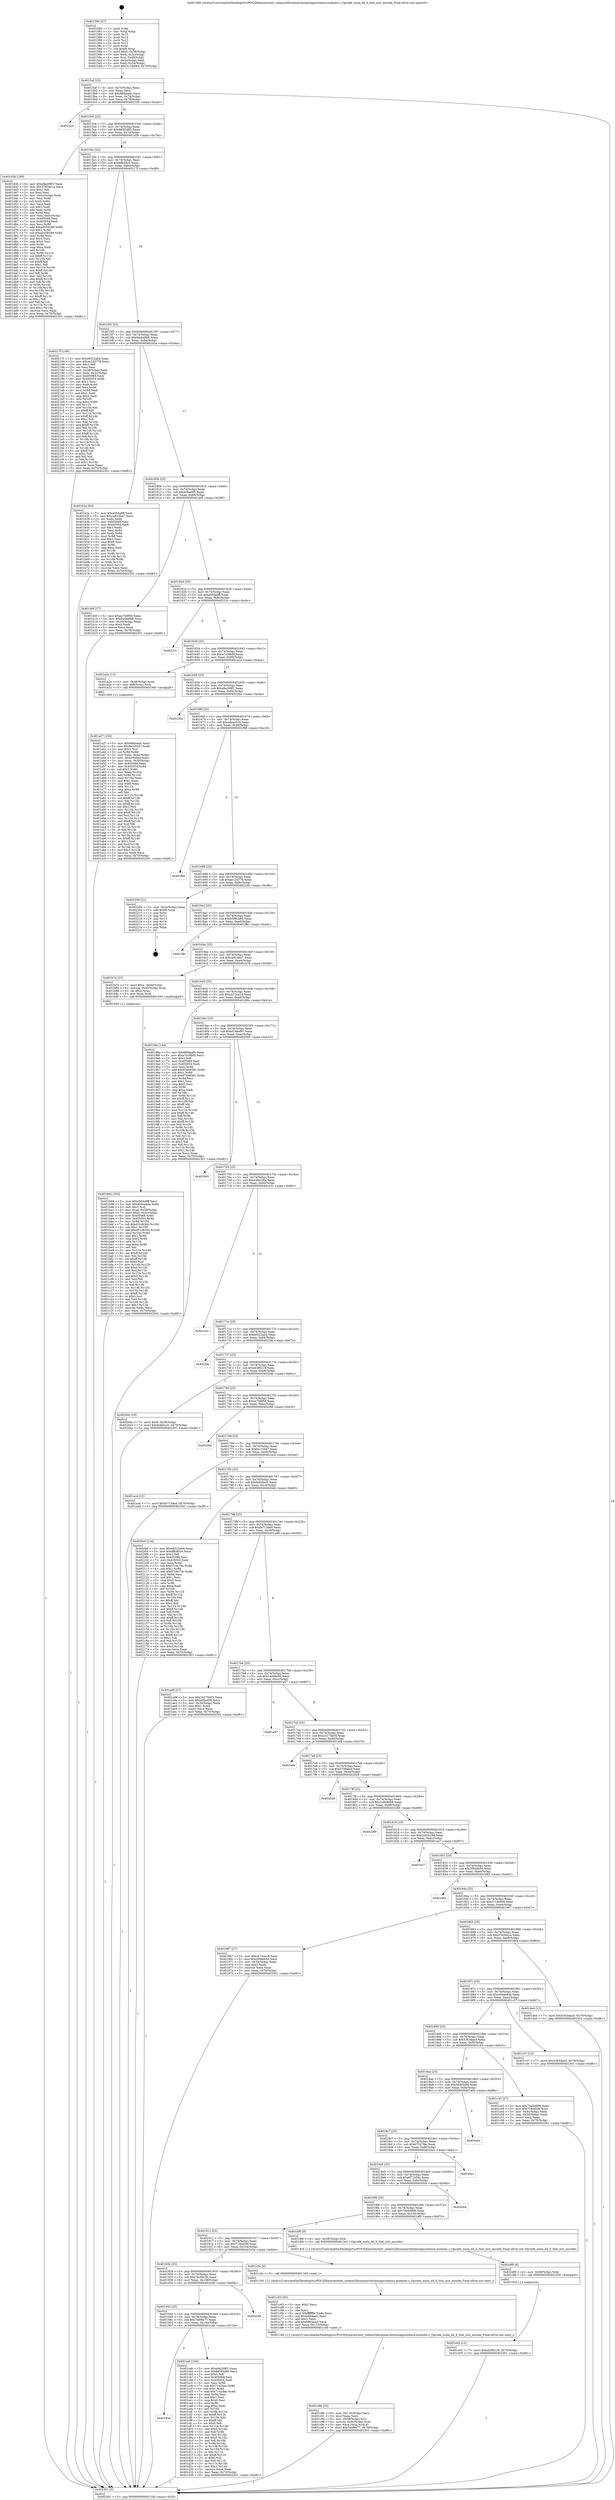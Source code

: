 digraph "0x401580" {
  label = "0x401580 (/mnt/c/Users/mathe/Desktop/tcc/POCII/binaries/extr_radare2librasmarchxtensagnuxtensa-modules.c_Opcode_mula_dd_ll_Slot_inst_encode_Final-ollvm.out::main(0))"
  labelloc = "t"
  node[shape=record]

  Entry [label="",width=0.3,height=0.3,shape=circle,fillcolor=black,style=filled]
  "0x4015af" [label="{
     0x4015af [23]\l
     | [instrs]\l
     &nbsp;&nbsp;0x4015af \<+3\>: mov -0x70(%rbp),%eax\l
     &nbsp;&nbsp;0x4015b2 \<+2\>: mov %eax,%ecx\l
     &nbsp;&nbsp;0x4015b4 \<+6\>: sub $0x880beafc,%ecx\l
     &nbsp;&nbsp;0x4015ba \<+3\>: mov %eax,-0x74(%rbp)\l
     &nbsp;&nbsp;0x4015bd \<+3\>: mov %ecx,-0x78(%rbp)\l
     &nbsp;&nbsp;0x4015c0 \<+6\>: je 0000000000402220 \<main+0xca0\>\l
  }"]
  "0x402220" [label="{
     0x402220\l
  }", style=dashed]
  "0x4015c6" [label="{
     0x4015c6 [22]\l
     | [instrs]\l
     &nbsp;&nbsp;0x4015c6 \<+5\>: jmp 00000000004015cb \<main+0x4b\>\l
     &nbsp;&nbsp;0x4015cb \<+3\>: mov -0x74(%rbp),%eax\l
     &nbsp;&nbsp;0x4015ce \<+5\>: sub $0x883f3d85,%eax\l
     &nbsp;&nbsp;0x4015d3 \<+3\>: mov %eax,-0x7c(%rbp)\l
     &nbsp;&nbsp;0x4015d6 \<+6\>: je 0000000000401d3b \<main+0x7bb\>\l
  }"]
  Exit [label="",width=0.3,height=0.3,shape=circle,fillcolor=black,style=filled,peripheries=2]
  "0x401d3b" [label="{
     0x401d3b [169]\l
     | [instrs]\l
     &nbsp;&nbsp;0x401d3b \<+5\>: mov $0xa9a208f1,%eax\l
     &nbsp;&nbsp;0x401d40 \<+5\>: mov $0x37b34e1a,%ecx\l
     &nbsp;&nbsp;0x401d45 \<+2\>: mov $0x1,%dl\l
     &nbsp;&nbsp;0x401d47 \<+2\>: xor %esi,%esi\l
     &nbsp;&nbsp;0x401d49 \<+3\>: mov -0x5c(%rbp),%edi\l
     &nbsp;&nbsp;0x401d4c \<+3\>: mov %esi,%r8d\l
     &nbsp;&nbsp;0x401d4f \<+3\>: sub %edi,%r8d\l
     &nbsp;&nbsp;0x401d52 \<+2\>: mov %esi,%edi\l
     &nbsp;&nbsp;0x401d54 \<+3\>: sub $0x1,%edi\l
     &nbsp;&nbsp;0x401d57 \<+3\>: add %edi,%r8d\l
     &nbsp;&nbsp;0x401d5a \<+3\>: sub %r8d,%esi\l
     &nbsp;&nbsp;0x401d5d \<+3\>: mov %esi,-0x5c(%rbp)\l
     &nbsp;&nbsp;0x401d60 \<+7\>: mov 0x405068,%esi\l
     &nbsp;&nbsp;0x401d67 \<+7\>: mov 0x405054,%edi\l
     &nbsp;&nbsp;0x401d6e \<+3\>: mov %esi,%r8d\l
     &nbsp;&nbsp;0x401d71 \<+7\>: add $0xad358299,%r8d\l
     &nbsp;&nbsp;0x401d78 \<+4\>: sub $0x1,%r8d\l
     &nbsp;&nbsp;0x401d7c \<+7\>: sub $0xad358299,%r8d\l
     &nbsp;&nbsp;0x401d83 \<+4\>: imul %r8d,%esi\l
     &nbsp;&nbsp;0x401d87 \<+3\>: and $0x1,%esi\l
     &nbsp;&nbsp;0x401d8a \<+3\>: cmp $0x0,%esi\l
     &nbsp;&nbsp;0x401d8d \<+4\>: sete %r9b\l
     &nbsp;&nbsp;0x401d91 \<+3\>: cmp $0xa,%edi\l
     &nbsp;&nbsp;0x401d94 \<+4\>: setl %r10b\l
     &nbsp;&nbsp;0x401d98 \<+3\>: mov %r9b,%r11b\l
     &nbsp;&nbsp;0x401d9b \<+4\>: xor $0xff,%r11b\l
     &nbsp;&nbsp;0x401d9f \<+3\>: mov %r10b,%bl\l
     &nbsp;&nbsp;0x401da2 \<+3\>: xor $0xff,%bl\l
     &nbsp;&nbsp;0x401da5 \<+3\>: xor $0x1,%dl\l
     &nbsp;&nbsp;0x401da8 \<+3\>: mov %r11b,%r14b\l
     &nbsp;&nbsp;0x401dab \<+4\>: and $0xff,%r14b\l
     &nbsp;&nbsp;0x401daf \<+3\>: and %dl,%r9b\l
     &nbsp;&nbsp;0x401db2 \<+3\>: mov %bl,%r15b\l
     &nbsp;&nbsp;0x401db5 \<+4\>: and $0xff,%r15b\l
     &nbsp;&nbsp;0x401db9 \<+3\>: and %dl,%r10b\l
     &nbsp;&nbsp;0x401dbc \<+3\>: or %r9b,%r14b\l
     &nbsp;&nbsp;0x401dbf \<+3\>: or %r10b,%r15b\l
     &nbsp;&nbsp;0x401dc2 \<+3\>: xor %r15b,%r14b\l
     &nbsp;&nbsp;0x401dc5 \<+3\>: or %bl,%r11b\l
     &nbsp;&nbsp;0x401dc8 \<+4\>: xor $0xff,%r11b\l
     &nbsp;&nbsp;0x401dcc \<+3\>: or $0x1,%dl\l
     &nbsp;&nbsp;0x401dcf \<+3\>: and %dl,%r11b\l
     &nbsp;&nbsp;0x401dd2 \<+3\>: or %r11b,%r14b\l
     &nbsp;&nbsp;0x401dd5 \<+4\>: test $0x1,%r14b\l
     &nbsp;&nbsp;0x401dd9 \<+3\>: cmovne %ecx,%eax\l
     &nbsp;&nbsp;0x401ddc \<+3\>: mov %eax,-0x70(%rbp)\l
     &nbsp;&nbsp;0x401ddf \<+5\>: jmp 0000000000402301 \<main+0xd81\>\l
  }"]
  "0x4015dc" [label="{
     0x4015dc [22]\l
     | [instrs]\l
     &nbsp;&nbsp;0x4015dc \<+5\>: jmp 00000000004015e1 \<main+0x61\>\l
     &nbsp;&nbsp;0x4015e1 \<+3\>: mov -0x74(%rbp),%eax\l
     &nbsp;&nbsp;0x4015e4 \<+5\>: sub $0x8ffc85c0,%eax\l
     &nbsp;&nbsp;0x4015e9 \<+3\>: mov %eax,-0x80(%rbp)\l
     &nbsp;&nbsp;0x4015ec \<+6\>: je 000000000040217f \<main+0xbff\>\l
  }"]
  "0x401e02" [label="{
     0x401e02 [12]\l
     | [instrs]\l
     &nbsp;&nbsp;0x401e02 \<+7\>: movl $0xeb3f0219,-0x70(%rbp)\l
     &nbsp;&nbsp;0x401e09 \<+5\>: jmp 0000000000402301 \<main+0xd81\>\l
  }"]
  "0x40217f" [label="{
     0x40217f [140]\l
     | [instrs]\l
     &nbsp;&nbsp;0x40217f \<+5\>: mov $0xe6522ab4,%eax\l
     &nbsp;&nbsp;0x402184 \<+5\>: mov $0xae12d776,%ecx\l
     &nbsp;&nbsp;0x402189 \<+2\>: mov $0x1,%dl\l
     &nbsp;&nbsp;0x40218b \<+2\>: xor %esi,%esi\l
     &nbsp;&nbsp;0x40218d \<+3\>: mov -0x38(%rbp),%edi\l
     &nbsp;&nbsp;0x402190 \<+3\>: mov %edi,-0x2c(%rbp)\l
     &nbsp;&nbsp;0x402193 \<+7\>: mov 0x405068,%edi\l
     &nbsp;&nbsp;0x40219a \<+8\>: mov 0x405054,%r8d\l
     &nbsp;&nbsp;0x4021a2 \<+3\>: sub $0x1,%esi\l
     &nbsp;&nbsp;0x4021a5 \<+3\>: mov %edi,%r9d\l
     &nbsp;&nbsp;0x4021a8 \<+3\>: add %esi,%r9d\l
     &nbsp;&nbsp;0x4021ab \<+4\>: imul %r9d,%edi\l
     &nbsp;&nbsp;0x4021af \<+3\>: and $0x1,%edi\l
     &nbsp;&nbsp;0x4021b2 \<+3\>: cmp $0x0,%edi\l
     &nbsp;&nbsp;0x4021b5 \<+4\>: sete %r10b\l
     &nbsp;&nbsp;0x4021b9 \<+4\>: cmp $0xa,%r8d\l
     &nbsp;&nbsp;0x4021bd \<+4\>: setl %r11b\l
     &nbsp;&nbsp;0x4021c1 \<+3\>: mov %r10b,%bl\l
     &nbsp;&nbsp;0x4021c4 \<+3\>: xor $0xff,%bl\l
     &nbsp;&nbsp;0x4021c7 \<+3\>: mov %r11b,%r14b\l
     &nbsp;&nbsp;0x4021ca \<+4\>: xor $0xff,%r14b\l
     &nbsp;&nbsp;0x4021ce \<+3\>: xor $0x1,%dl\l
     &nbsp;&nbsp;0x4021d1 \<+3\>: mov %bl,%r15b\l
     &nbsp;&nbsp;0x4021d4 \<+4\>: and $0xff,%r15b\l
     &nbsp;&nbsp;0x4021d8 \<+3\>: and %dl,%r10b\l
     &nbsp;&nbsp;0x4021db \<+3\>: mov %r14b,%r12b\l
     &nbsp;&nbsp;0x4021de \<+4\>: and $0xff,%r12b\l
     &nbsp;&nbsp;0x4021e2 \<+3\>: and %dl,%r11b\l
     &nbsp;&nbsp;0x4021e5 \<+3\>: or %r10b,%r15b\l
     &nbsp;&nbsp;0x4021e8 \<+3\>: or %r11b,%r12b\l
     &nbsp;&nbsp;0x4021eb \<+3\>: xor %r12b,%r15b\l
     &nbsp;&nbsp;0x4021ee \<+3\>: or %r14b,%bl\l
     &nbsp;&nbsp;0x4021f1 \<+3\>: xor $0xff,%bl\l
     &nbsp;&nbsp;0x4021f4 \<+3\>: or $0x1,%dl\l
     &nbsp;&nbsp;0x4021f7 \<+2\>: and %dl,%bl\l
     &nbsp;&nbsp;0x4021f9 \<+3\>: or %bl,%r15b\l
     &nbsp;&nbsp;0x4021fc \<+4\>: test $0x1,%r15b\l
     &nbsp;&nbsp;0x402200 \<+3\>: cmovne %ecx,%eax\l
     &nbsp;&nbsp;0x402203 \<+3\>: mov %eax,-0x70(%rbp)\l
     &nbsp;&nbsp;0x402206 \<+5\>: jmp 0000000000402301 \<main+0xd81\>\l
  }"]
  "0x4015f2" [label="{
     0x4015f2 [25]\l
     | [instrs]\l
     &nbsp;&nbsp;0x4015f2 \<+5\>: jmp 00000000004015f7 \<main+0x77\>\l
     &nbsp;&nbsp;0x4015f7 \<+3\>: mov -0x74(%rbp),%eax\l
     &nbsp;&nbsp;0x4015fa \<+5\>: sub $0x9acba9b8,%eax\l
     &nbsp;&nbsp;0x4015ff \<+6\>: mov %eax,-0x84(%rbp)\l
     &nbsp;&nbsp;0x401605 \<+6\>: je 0000000000401b2a \<main+0x5aa\>\l
  }"]
  "0x401df9" [label="{
     0x401df9 [9]\l
     | [instrs]\l
     &nbsp;&nbsp;0x401df9 \<+4\>: mov -0x58(%rbp),%rdi\l
     &nbsp;&nbsp;0x401dfd \<+5\>: call 0000000000401030 \<free@plt\>\l
     | [calls]\l
     &nbsp;&nbsp;0x401030 \{1\} (unknown)\l
  }"]
  "0x401b2a" [label="{
     0x401b2a [83]\l
     | [instrs]\l
     &nbsp;&nbsp;0x401b2a \<+5\>: mov $0xa564a9ff,%eax\l
     &nbsp;&nbsp;0x401b2f \<+5\>: mov $0xca814ba7,%ecx\l
     &nbsp;&nbsp;0x401b34 \<+2\>: xor %edx,%edx\l
     &nbsp;&nbsp;0x401b36 \<+7\>: mov 0x405068,%esi\l
     &nbsp;&nbsp;0x401b3d \<+7\>: mov 0x405054,%edi\l
     &nbsp;&nbsp;0x401b44 \<+3\>: sub $0x1,%edx\l
     &nbsp;&nbsp;0x401b47 \<+3\>: mov %esi,%r8d\l
     &nbsp;&nbsp;0x401b4a \<+3\>: add %edx,%r8d\l
     &nbsp;&nbsp;0x401b4d \<+4\>: imul %r8d,%esi\l
     &nbsp;&nbsp;0x401b51 \<+3\>: and $0x1,%esi\l
     &nbsp;&nbsp;0x401b54 \<+3\>: cmp $0x0,%esi\l
     &nbsp;&nbsp;0x401b57 \<+4\>: sete %r9b\l
     &nbsp;&nbsp;0x401b5b \<+3\>: cmp $0xa,%edi\l
     &nbsp;&nbsp;0x401b5e \<+4\>: setl %r10b\l
     &nbsp;&nbsp;0x401b62 \<+3\>: mov %r9b,%r11b\l
     &nbsp;&nbsp;0x401b65 \<+3\>: and %r10b,%r11b\l
     &nbsp;&nbsp;0x401b68 \<+3\>: xor %r10b,%r9b\l
     &nbsp;&nbsp;0x401b6b \<+3\>: or %r9b,%r11b\l
     &nbsp;&nbsp;0x401b6e \<+4\>: test $0x1,%r11b\l
     &nbsp;&nbsp;0x401b72 \<+3\>: cmovne %ecx,%eax\l
     &nbsp;&nbsp;0x401b75 \<+3\>: mov %eax,-0x70(%rbp)\l
     &nbsp;&nbsp;0x401b78 \<+5\>: jmp 0000000000402301 \<main+0xd81\>\l
  }"]
  "0x40160b" [label="{
     0x40160b [25]\l
     | [instrs]\l
     &nbsp;&nbsp;0x40160b \<+5\>: jmp 0000000000401610 \<main+0x90\>\l
     &nbsp;&nbsp;0x401610 \<+3\>: mov -0x74(%rbp),%eax\l
     &nbsp;&nbsp;0x401613 \<+5\>: sub $0xa0fae0f0,%eax\l
     &nbsp;&nbsp;0x401618 \<+6\>: mov %eax,-0x88(%rbp)\l
     &nbsp;&nbsp;0x40161e \<+6\>: je 0000000000401b0f \<main+0x58f\>\l
  }"]
  "0x40195d" [label="{
     0x40195d\l
  }", style=dashed]
  "0x401b0f" [label="{
     0x401b0f [27]\l
     | [instrs]\l
     &nbsp;&nbsp;0x401b0f \<+5\>: mov $0xec7b9f56,%eax\l
     &nbsp;&nbsp;0x401b14 \<+5\>: mov $0x9acba9b8,%ecx\l
     &nbsp;&nbsp;0x401b19 \<+3\>: mov -0x30(%rbp),%edx\l
     &nbsp;&nbsp;0x401b1c \<+3\>: cmp $0x0,%edx\l
     &nbsp;&nbsp;0x401b1f \<+3\>: cmove %ecx,%eax\l
     &nbsp;&nbsp;0x401b22 \<+3\>: mov %eax,-0x70(%rbp)\l
     &nbsp;&nbsp;0x401b25 \<+5\>: jmp 0000000000402301 \<main+0xd81\>\l
  }"]
  "0x401624" [label="{
     0x401624 [25]\l
     | [instrs]\l
     &nbsp;&nbsp;0x401624 \<+5\>: jmp 0000000000401629 \<main+0xa9\>\l
     &nbsp;&nbsp;0x401629 \<+3\>: mov -0x74(%rbp),%eax\l
     &nbsp;&nbsp;0x40162c \<+5\>: sub $0xa564a9ff,%eax\l
     &nbsp;&nbsp;0x401631 \<+6\>: mov %eax,-0x8c(%rbp)\l
     &nbsp;&nbsp;0x401637 \<+6\>: je 000000000040223c \<main+0xcbc\>\l
  }"]
  "0x401cab" [label="{
     0x401cab [144]\l
     | [instrs]\l
     &nbsp;&nbsp;0x401cab \<+5\>: mov $0xa9a208f1,%eax\l
     &nbsp;&nbsp;0x401cb0 \<+5\>: mov $0x883f3d85,%ecx\l
     &nbsp;&nbsp;0x401cb5 \<+2\>: mov $0x1,%dl\l
     &nbsp;&nbsp;0x401cb7 \<+7\>: mov 0x405068,%esi\l
     &nbsp;&nbsp;0x401cbe \<+7\>: mov 0x405054,%edi\l
     &nbsp;&nbsp;0x401cc5 \<+3\>: mov %esi,%r8d\l
     &nbsp;&nbsp;0x401cc8 \<+7\>: sub $0x7142dee,%r8d\l
     &nbsp;&nbsp;0x401ccf \<+4\>: sub $0x1,%r8d\l
     &nbsp;&nbsp;0x401cd3 \<+7\>: add $0x7142dee,%r8d\l
     &nbsp;&nbsp;0x401cda \<+4\>: imul %r8d,%esi\l
     &nbsp;&nbsp;0x401cde \<+3\>: and $0x1,%esi\l
     &nbsp;&nbsp;0x401ce1 \<+3\>: cmp $0x0,%esi\l
     &nbsp;&nbsp;0x401ce4 \<+4\>: sete %r9b\l
     &nbsp;&nbsp;0x401ce8 \<+3\>: cmp $0xa,%edi\l
     &nbsp;&nbsp;0x401ceb \<+4\>: setl %r10b\l
     &nbsp;&nbsp;0x401cef \<+3\>: mov %r9b,%r11b\l
     &nbsp;&nbsp;0x401cf2 \<+4\>: xor $0xff,%r11b\l
     &nbsp;&nbsp;0x401cf6 \<+3\>: mov %r10b,%bl\l
     &nbsp;&nbsp;0x401cf9 \<+3\>: xor $0xff,%bl\l
     &nbsp;&nbsp;0x401cfc \<+3\>: xor $0x0,%dl\l
     &nbsp;&nbsp;0x401cff \<+3\>: mov %r11b,%r14b\l
     &nbsp;&nbsp;0x401d02 \<+4\>: and $0x0,%r14b\l
     &nbsp;&nbsp;0x401d06 \<+3\>: and %dl,%r9b\l
     &nbsp;&nbsp;0x401d09 \<+3\>: mov %bl,%r15b\l
     &nbsp;&nbsp;0x401d0c \<+4\>: and $0x0,%r15b\l
     &nbsp;&nbsp;0x401d10 \<+3\>: and %dl,%r10b\l
     &nbsp;&nbsp;0x401d13 \<+3\>: or %r9b,%r14b\l
     &nbsp;&nbsp;0x401d16 \<+3\>: or %r10b,%r15b\l
     &nbsp;&nbsp;0x401d19 \<+3\>: xor %r15b,%r14b\l
     &nbsp;&nbsp;0x401d1c \<+3\>: or %bl,%r11b\l
     &nbsp;&nbsp;0x401d1f \<+4\>: xor $0xff,%r11b\l
     &nbsp;&nbsp;0x401d23 \<+3\>: or $0x0,%dl\l
     &nbsp;&nbsp;0x401d26 \<+3\>: and %dl,%r11b\l
     &nbsp;&nbsp;0x401d29 \<+3\>: or %r11b,%r14b\l
     &nbsp;&nbsp;0x401d2c \<+4\>: test $0x1,%r14b\l
     &nbsp;&nbsp;0x401d30 \<+3\>: cmovne %ecx,%eax\l
     &nbsp;&nbsp;0x401d33 \<+3\>: mov %eax,-0x70(%rbp)\l
     &nbsp;&nbsp;0x401d36 \<+5\>: jmp 0000000000402301 \<main+0xd81\>\l
  }"]
  "0x40223c" [label="{
     0x40223c\l
  }", style=dashed]
  "0x40163d" [label="{
     0x40163d [25]\l
     | [instrs]\l
     &nbsp;&nbsp;0x40163d \<+5\>: jmp 0000000000401642 \<main+0xc2\>\l
     &nbsp;&nbsp;0x401642 \<+3\>: mov -0x74(%rbp),%eax\l
     &nbsp;&nbsp;0x401645 \<+5\>: sub $0xa7a38bf0,%eax\l
     &nbsp;&nbsp;0x40164a \<+6\>: mov %eax,-0x90(%rbp)\l
     &nbsp;&nbsp;0x401650 \<+6\>: je 0000000000401a2a \<main+0x4aa\>\l
  }"]
  "0x401944" [label="{
     0x401944 [25]\l
     | [instrs]\l
     &nbsp;&nbsp;0x401944 \<+5\>: jmp 0000000000401949 \<main+0x3c9\>\l
     &nbsp;&nbsp;0x401949 \<+3\>: mov -0x74(%rbp),%eax\l
     &nbsp;&nbsp;0x40194c \<+5\>: sub $0x7edf6e77,%eax\l
     &nbsp;&nbsp;0x401951 \<+6\>: mov %eax,-0x10c(%rbp)\l
     &nbsp;&nbsp;0x401957 \<+6\>: je 0000000000401cab \<main+0x72b\>\l
  }"]
  "0x401a2a" [label="{
     0x401a2a [13]\l
     | [instrs]\l
     &nbsp;&nbsp;0x401a2a \<+4\>: mov -0x48(%rbp),%rax\l
     &nbsp;&nbsp;0x401a2e \<+4\>: mov 0x8(%rax),%rdi\l
     &nbsp;&nbsp;0x401a32 \<+5\>: call 0000000000401060 \<atoi@plt\>\l
     | [calls]\l
     &nbsp;&nbsp;0x401060 \{1\} (unknown)\l
  }"]
  "0x401656" [label="{
     0x401656 [25]\l
     | [instrs]\l
     &nbsp;&nbsp;0x401656 \<+5\>: jmp 000000000040165b \<main+0xdb\>\l
     &nbsp;&nbsp;0x40165b \<+3\>: mov -0x74(%rbp),%eax\l
     &nbsp;&nbsp;0x40165e \<+5\>: sub $0xa9a208f1,%eax\l
     &nbsp;&nbsp;0x401663 \<+6\>: mov %eax,-0x94(%rbp)\l
     &nbsp;&nbsp;0x401669 \<+6\>: je 000000000040226a \<main+0xcea\>\l
  }"]
  "0x4022db" [label="{
     0x4022db\l
  }", style=dashed]
  "0x40226a" [label="{
     0x40226a\l
  }", style=dashed]
  "0x40166f" [label="{
     0x40166f [25]\l
     | [instrs]\l
     &nbsp;&nbsp;0x40166f \<+5\>: jmp 0000000000401674 \<main+0xf4\>\l
     &nbsp;&nbsp;0x401674 \<+3\>: mov -0x74(%rbp),%eax\l
     &nbsp;&nbsp;0x401677 \<+5\>: sub $0xadeae5c4,%eax\l
     &nbsp;&nbsp;0x40167c \<+6\>: mov %eax,-0x98(%rbp)\l
     &nbsp;&nbsp;0x401682 \<+6\>: je 0000000000401f98 \<main+0xa18\>\l
  }"]
  "0x401c8b" [label="{
     0x401c8b [32]\l
     | [instrs]\l
     &nbsp;&nbsp;0x401c8b \<+6\>: mov -0x110(%rbp),%ecx\l
     &nbsp;&nbsp;0x401c91 \<+3\>: imul %eax,%ecx\l
     &nbsp;&nbsp;0x401c94 \<+4\>: mov -0x58(%rbp),%rsi\l
     &nbsp;&nbsp;0x401c98 \<+4\>: movslq -0x5c(%rbp),%rdi\l
     &nbsp;&nbsp;0x401c9c \<+3\>: mov %ecx,(%rsi,%rdi,4)\l
     &nbsp;&nbsp;0x401c9f \<+7\>: movl $0x7edf6e77,-0x70(%rbp)\l
     &nbsp;&nbsp;0x401ca6 \<+5\>: jmp 0000000000402301 \<main+0xd81\>\l
  }"]
  "0x401f98" [label="{
     0x401f98\l
  }", style=dashed]
  "0x401688" [label="{
     0x401688 [25]\l
     | [instrs]\l
     &nbsp;&nbsp;0x401688 \<+5\>: jmp 000000000040168d \<main+0x10d\>\l
     &nbsp;&nbsp;0x40168d \<+3\>: mov -0x74(%rbp),%eax\l
     &nbsp;&nbsp;0x401690 \<+5\>: sub $0xae12d776,%eax\l
     &nbsp;&nbsp;0x401695 \<+6\>: mov %eax,-0x9c(%rbp)\l
     &nbsp;&nbsp;0x40169b \<+6\>: je 000000000040220b \<main+0xc8b\>\l
  }"]
  "0x401c63" [label="{
     0x401c63 [40]\l
     | [instrs]\l
     &nbsp;&nbsp;0x401c63 \<+5\>: mov $0x2,%ecx\l
     &nbsp;&nbsp;0x401c68 \<+1\>: cltd\l
     &nbsp;&nbsp;0x401c69 \<+2\>: idiv %ecx\l
     &nbsp;&nbsp;0x401c6b \<+6\>: imul $0xfffffffe,%edx,%ecx\l
     &nbsp;&nbsp;0x401c71 \<+6\>: sub $0xb9fcaaa2,%ecx\l
     &nbsp;&nbsp;0x401c77 \<+3\>: add $0x1,%ecx\l
     &nbsp;&nbsp;0x401c7a \<+6\>: add $0xb9fcaaa2,%ecx\l
     &nbsp;&nbsp;0x401c80 \<+6\>: mov %ecx,-0x110(%rbp)\l
     &nbsp;&nbsp;0x401c86 \<+5\>: call 0000000000401160 \<next_i\>\l
     | [calls]\l
     &nbsp;&nbsp;0x401160 \{1\} (/mnt/c/Users/mathe/Desktop/tcc/POCII/binaries/extr_radare2librasmarchxtensagnuxtensa-modules.c_Opcode_mula_dd_ll_Slot_inst_encode_Final-ollvm.out::next_i)\l
  }"]
  "0x40220b" [label="{
     0x40220b [21]\l
     | [instrs]\l
     &nbsp;&nbsp;0x40220b \<+3\>: mov -0x2c(%rbp),%eax\l
     &nbsp;&nbsp;0x40220e \<+7\>: add $0xf8,%rsp\l
     &nbsp;&nbsp;0x402215 \<+1\>: pop %rbx\l
     &nbsp;&nbsp;0x402216 \<+2\>: pop %r12\l
     &nbsp;&nbsp;0x402218 \<+2\>: pop %r13\l
     &nbsp;&nbsp;0x40221a \<+2\>: pop %r14\l
     &nbsp;&nbsp;0x40221c \<+2\>: pop %r15\l
     &nbsp;&nbsp;0x40221e \<+1\>: pop %rbp\l
     &nbsp;&nbsp;0x40221f \<+1\>: ret\l
  }"]
  "0x4016a1" [label="{
     0x4016a1 [25]\l
     | [instrs]\l
     &nbsp;&nbsp;0x4016a1 \<+5\>: jmp 00000000004016a6 \<main+0x126\>\l
     &nbsp;&nbsp;0x4016a6 \<+3\>: mov -0x74(%rbp),%eax\l
     &nbsp;&nbsp;0x4016a9 \<+5\>: sub $0xb598cb69,%eax\l
     &nbsp;&nbsp;0x4016ae \<+6\>: mov %eax,-0xa0(%rbp)\l
     &nbsp;&nbsp;0x4016b4 \<+6\>: je 0000000000401f8c \<main+0xa0c\>\l
  }"]
  "0x40192b" [label="{
     0x40192b [25]\l
     | [instrs]\l
     &nbsp;&nbsp;0x40192b \<+5\>: jmp 0000000000401930 \<main+0x3b0\>\l
     &nbsp;&nbsp;0x401930 \<+3\>: mov -0x74(%rbp),%eax\l
     &nbsp;&nbsp;0x401933 \<+5\>: sub $0x7bc5bc3b,%eax\l
     &nbsp;&nbsp;0x401938 \<+6\>: mov %eax,-0x108(%rbp)\l
     &nbsp;&nbsp;0x40193e \<+6\>: je 00000000004022db \<main+0xd5b\>\l
  }"]
  "0x401f8c" [label="{
     0x401f8c\l
  }", style=dashed]
  "0x4016ba" [label="{
     0x4016ba [25]\l
     | [instrs]\l
     &nbsp;&nbsp;0x4016ba \<+5\>: jmp 00000000004016bf \<main+0x13f\>\l
     &nbsp;&nbsp;0x4016bf \<+3\>: mov -0x74(%rbp),%eax\l
     &nbsp;&nbsp;0x4016c2 \<+5\>: sub $0xca814ba7,%eax\l
     &nbsp;&nbsp;0x4016c7 \<+6\>: mov %eax,-0xa4(%rbp)\l
     &nbsp;&nbsp;0x4016cd \<+6\>: je 0000000000401b7d \<main+0x5fd\>\l
  }"]
  "0x401c5e" [label="{
     0x401c5e [5]\l
     | [instrs]\l
     &nbsp;&nbsp;0x401c5e \<+5\>: call 0000000000401160 \<next_i\>\l
     | [calls]\l
     &nbsp;&nbsp;0x401160 \{1\} (/mnt/c/Users/mathe/Desktop/tcc/POCII/binaries/extr_radare2librasmarchxtensagnuxtensa-modules.c_Opcode_mula_dd_ll_Slot_inst_encode_Final-ollvm.out::next_i)\l
  }"]
  "0x401b7d" [label="{
     0x401b7d [23]\l
     | [instrs]\l
     &nbsp;&nbsp;0x401b7d \<+7\>: movl $0x1,-0x50(%rbp)\l
     &nbsp;&nbsp;0x401b84 \<+4\>: movslq -0x50(%rbp),%rax\l
     &nbsp;&nbsp;0x401b88 \<+4\>: shl $0x2,%rax\l
     &nbsp;&nbsp;0x401b8c \<+3\>: mov %rax,%rdi\l
     &nbsp;&nbsp;0x401b8f \<+5\>: call 0000000000401050 \<malloc@plt\>\l
     | [calls]\l
     &nbsp;&nbsp;0x401050 \{1\} (unknown)\l
  }"]
  "0x4016d3" [label="{
     0x4016d3 [25]\l
     | [instrs]\l
     &nbsp;&nbsp;0x4016d3 \<+5\>: jmp 00000000004016d8 \<main+0x158\>\l
     &nbsp;&nbsp;0x4016d8 \<+3\>: mov -0x74(%rbp),%eax\l
     &nbsp;&nbsp;0x4016db \<+5\>: sub $0xcb73ca19,%eax\l
     &nbsp;&nbsp;0x4016e0 \<+6\>: mov %eax,-0xa8(%rbp)\l
     &nbsp;&nbsp;0x4016e6 \<+6\>: je 000000000040199a \<main+0x41a\>\l
  }"]
  "0x401912" [label="{
     0x401912 [25]\l
     | [instrs]\l
     &nbsp;&nbsp;0x401912 \<+5\>: jmp 0000000000401917 \<main+0x397\>\l
     &nbsp;&nbsp;0x401917 \<+3\>: mov -0x74(%rbp),%eax\l
     &nbsp;&nbsp;0x40191a \<+5\>: sub $0x718ed26f,%eax\l
     &nbsp;&nbsp;0x40191f \<+6\>: mov %eax,-0x104(%rbp)\l
     &nbsp;&nbsp;0x401925 \<+6\>: je 0000000000401c5e \<main+0x6de\>\l
  }"]
  "0x40199a" [label="{
     0x40199a [144]\l
     | [instrs]\l
     &nbsp;&nbsp;0x40199a \<+5\>: mov $0x880beafc,%eax\l
     &nbsp;&nbsp;0x40199f \<+5\>: mov $0xa7a38bf0,%ecx\l
     &nbsp;&nbsp;0x4019a4 \<+2\>: mov $0x1,%dl\l
     &nbsp;&nbsp;0x4019a6 \<+7\>: mov 0x405068,%esi\l
     &nbsp;&nbsp;0x4019ad \<+7\>: mov 0x405054,%edi\l
     &nbsp;&nbsp;0x4019b4 \<+3\>: mov %esi,%r8d\l
     &nbsp;&nbsp;0x4019b7 \<+7\>: add $0x97606581,%r8d\l
     &nbsp;&nbsp;0x4019be \<+4\>: sub $0x1,%r8d\l
     &nbsp;&nbsp;0x4019c2 \<+7\>: sub $0x97606581,%r8d\l
     &nbsp;&nbsp;0x4019c9 \<+4\>: imul %r8d,%esi\l
     &nbsp;&nbsp;0x4019cd \<+3\>: and $0x1,%esi\l
     &nbsp;&nbsp;0x4019d0 \<+3\>: cmp $0x0,%esi\l
     &nbsp;&nbsp;0x4019d3 \<+4\>: sete %r9b\l
     &nbsp;&nbsp;0x4019d7 \<+3\>: cmp $0xa,%edi\l
     &nbsp;&nbsp;0x4019da \<+4\>: setl %r10b\l
     &nbsp;&nbsp;0x4019de \<+3\>: mov %r9b,%r11b\l
     &nbsp;&nbsp;0x4019e1 \<+4\>: xor $0xff,%r11b\l
     &nbsp;&nbsp;0x4019e5 \<+3\>: mov %r10b,%bl\l
     &nbsp;&nbsp;0x4019e8 \<+3\>: xor $0xff,%bl\l
     &nbsp;&nbsp;0x4019eb \<+3\>: xor $0x1,%dl\l
     &nbsp;&nbsp;0x4019ee \<+3\>: mov %r11b,%r14b\l
     &nbsp;&nbsp;0x4019f1 \<+4\>: and $0xff,%r14b\l
     &nbsp;&nbsp;0x4019f5 \<+3\>: and %dl,%r9b\l
     &nbsp;&nbsp;0x4019f8 \<+3\>: mov %bl,%r15b\l
     &nbsp;&nbsp;0x4019fb \<+4\>: and $0xff,%r15b\l
     &nbsp;&nbsp;0x4019ff \<+3\>: and %dl,%r10b\l
     &nbsp;&nbsp;0x401a02 \<+3\>: or %r9b,%r14b\l
     &nbsp;&nbsp;0x401a05 \<+3\>: or %r10b,%r15b\l
     &nbsp;&nbsp;0x401a08 \<+3\>: xor %r15b,%r14b\l
     &nbsp;&nbsp;0x401a0b \<+3\>: or %bl,%r11b\l
     &nbsp;&nbsp;0x401a0e \<+4\>: xor $0xff,%r11b\l
     &nbsp;&nbsp;0x401a12 \<+3\>: or $0x1,%dl\l
     &nbsp;&nbsp;0x401a15 \<+3\>: and %dl,%r11b\l
     &nbsp;&nbsp;0x401a18 \<+3\>: or %r11b,%r14b\l
     &nbsp;&nbsp;0x401a1b \<+4\>: test $0x1,%r14b\l
     &nbsp;&nbsp;0x401a1f \<+3\>: cmovne %ecx,%eax\l
     &nbsp;&nbsp;0x401a22 \<+3\>: mov %eax,-0x70(%rbp)\l
     &nbsp;&nbsp;0x401a25 \<+5\>: jmp 0000000000402301 \<main+0xd81\>\l
  }"]
  "0x4016ec" [label="{
     0x4016ec [25]\l
     | [instrs]\l
     &nbsp;&nbsp;0x4016ec \<+5\>: jmp 00000000004016f1 \<main+0x171\>\l
     &nbsp;&nbsp;0x4016f1 \<+3\>: mov -0x74(%rbp),%eax\l
     &nbsp;&nbsp;0x4016f4 \<+5\>: sub $0xd19def97,%eax\l
     &nbsp;&nbsp;0x4016f9 \<+6\>: mov %eax,-0xac(%rbp)\l
     &nbsp;&nbsp;0x4016ff \<+6\>: je 0000000000402095 \<main+0xb15\>\l
  }"]
  "0x401df0" [label="{
     0x401df0 [9]\l
     | [instrs]\l
     &nbsp;&nbsp;0x401df0 \<+4\>: mov -0x58(%rbp),%rdi\l
     &nbsp;&nbsp;0x401df4 \<+5\>: call 00000000004013c0 \<Opcode_mula_dd_ll_Slot_inst_encode\>\l
     | [calls]\l
     &nbsp;&nbsp;0x4013c0 \{1\} (/mnt/c/Users/mathe/Desktop/tcc/POCII/binaries/extr_radare2librasmarchxtensagnuxtensa-modules.c_Opcode_mula_dd_ll_Slot_inst_encode_Final-ollvm.out::Opcode_mula_dd_ll_Slot_inst_encode)\l
  }"]
  "0x402095" [label="{
     0x402095\l
  }", style=dashed]
  "0x401705" [label="{
     0x401705 [25]\l
     | [instrs]\l
     &nbsp;&nbsp;0x401705 \<+5\>: jmp 000000000040170a \<main+0x18a\>\l
     &nbsp;&nbsp;0x40170a \<+3\>: mov -0x74(%rbp),%eax\l
     &nbsp;&nbsp;0x40170d \<+5\>: sub $0xe46a1f0a,%eax\l
     &nbsp;&nbsp;0x401712 \<+6\>: mov %eax,-0xb0(%rbp)\l
     &nbsp;&nbsp;0x401718 \<+6\>: je 0000000000401e3c \<main+0x8bc\>\l
  }"]
  "0x4018f9" [label="{
     0x4018f9 [25]\l
     | [instrs]\l
     &nbsp;&nbsp;0x4018f9 \<+5\>: jmp 00000000004018fe \<main+0x37e\>\l
     &nbsp;&nbsp;0x4018fe \<+3\>: mov -0x74(%rbp),%eax\l
     &nbsp;&nbsp;0x401901 \<+5\>: sub $0x70a5d906,%eax\l
     &nbsp;&nbsp;0x401906 \<+6\>: mov %eax,-0x100(%rbp)\l
     &nbsp;&nbsp;0x40190c \<+6\>: je 0000000000401df0 \<main+0x870\>\l
  }"]
  "0x401e3c" [label="{
     0x401e3c\l
  }", style=dashed]
  "0x40171e" [label="{
     0x40171e [25]\l
     | [instrs]\l
     &nbsp;&nbsp;0x40171e \<+5\>: jmp 0000000000401723 \<main+0x1a3\>\l
     &nbsp;&nbsp;0x401723 \<+3\>: mov -0x74(%rbp),%eax\l
     &nbsp;&nbsp;0x401726 \<+5\>: sub $0xe6522ab4,%eax\l
     &nbsp;&nbsp;0x40172b \<+6\>: mov %eax,-0xb4(%rbp)\l
     &nbsp;&nbsp;0x401731 \<+6\>: je 00000000004022fa \<main+0xd7a\>\l
  }"]
  "0x4020cb" [label="{
     0x4020cb\l
  }", style=dashed]
  "0x4022fa" [label="{
     0x4022fa\l
  }", style=dashed]
  "0x401737" [label="{
     0x401737 [25]\l
     | [instrs]\l
     &nbsp;&nbsp;0x401737 \<+5\>: jmp 000000000040173c \<main+0x1bc\>\l
     &nbsp;&nbsp;0x40173c \<+3\>: mov -0x74(%rbp),%eax\l
     &nbsp;&nbsp;0x40173f \<+5\>: sub $0xeb3f0219,%eax\l
     &nbsp;&nbsp;0x401744 \<+6\>: mov %eax,-0xb8(%rbp)\l
     &nbsp;&nbsp;0x40174a \<+6\>: je 00000000004020dc \<main+0xb5c\>\l
  }"]
  "0x4018e0" [label="{
     0x4018e0 [25]\l
     | [instrs]\l
     &nbsp;&nbsp;0x4018e0 \<+5\>: jmp 00000000004018e5 \<main+0x365\>\l
     &nbsp;&nbsp;0x4018e5 \<+3\>: mov -0x74(%rbp),%eax\l
     &nbsp;&nbsp;0x4018e8 \<+5\>: sub $0x6f71b56c,%eax\l
     &nbsp;&nbsp;0x4018ed \<+6\>: mov %eax,-0xfc(%rbp)\l
     &nbsp;&nbsp;0x4018f3 \<+6\>: je 00000000004020cb \<main+0xb4b\>\l
  }"]
  "0x4020dc" [label="{
     0x4020dc [19]\l
     | [instrs]\l
     &nbsp;&nbsp;0x4020dc \<+7\>: movl $0x0,-0x38(%rbp)\l
     &nbsp;&nbsp;0x4020e3 \<+7\>: movl $0xfe4b0cc0,-0x70(%rbp)\l
     &nbsp;&nbsp;0x4020ea \<+5\>: jmp 0000000000402301 \<main+0xd81\>\l
  }"]
  "0x401750" [label="{
     0x401750 [25]\l
     | [instrs]\l
     &nbsp;&nbsp;0x401750 \<+5\>: jmp 0000000000401755 \<main+0x1d5\>\l
     &nbsp;&nbsp;0x401755 \<+3\>: mov -0x74(%rbp),%eax\l
     &nbsp;&nbsp;0x401758 \<+5\>: sub $0xec7b9f56,%eax\l
     &nbsp;&nbsp;0x40175d \<+6\>: mov %eax,-0xbc(%rbp)\l
     &nbsp;&nbsp;0x401763 \<+6\>: je 00000000004020bf \<main+0xb3f\>\l
  }"]
  "0x4020a1" [label="{
     0x4020a1\l
  }", style=dashed]
  "0x4020bf" [label="{
     0x4020bf\l
  }", style=dashed]
  "0x401769" [label="{
     0x401769 [25]\l
     | [instrs]\l
     &nbsp;&nbsp;0x401769 \<+5\>: jmp 000000000040176e \<main+0x1ee\>\l
     &nbsp;&nbsp;0x40176e \<+3\>: mov -0x74(%rbp),%eax\l
     &nbsp;&nbsp;0x401771 \<+5\>: sub $0xfac10347,%eax\l
     &nbsp;&nbsp;0x401776 \<+6\>: mov %eax,-0xc0(%rbp)\l
     &nbsp;&nbsp;0x40177c \<+6\>: je 0000000000401acd \<main+0x54d\>\l
  }"]
  "0x4018c7" [label="{
     0x4018c7 [25]\l
     | [instrs]\l
     &nbsp;&nbsp;0x4018c7 \<+5\>: jmp 00000000004018cc \<main+0x34c\>\l
     &nbsp;&nbsp;0x4018cc \<+3\>: mov -0x74(%rbp),%eax\l
     &nbsp;&nbsp;0x4018cf \<+5\>: sub $0x67527fec,%eax\l
     &nbsp;&nbsp;0x4018d4 \<+6\>: mov %eax,-0xf8(%rbp)\l
     &nbsp;&nbsp;0x4018da \<+6\>: je 00000000004020a1 \<main+0xb21\>\l
  }"]
  "0x401acd" [label="{
     0x401acd [12]\l
     | [instrs]\l
     &nbsp;&nbsp;0x401acd \<+7\>: movl $0xfe713da4,-0x70(%rbp)\l
     &nbsp;&nbsp;0x401ad4 \<+5\>: jmp 0000000000402301 \<main+0xd81\>\l
  }"]
  "0x401782" [label="{
     0x401782 [25]\l
     | [instrs]\l
     &nbsp;&nbsp;0x401782 \<+5\>: jmp 0000000000401787 \<main+0x207\>\l
     &nbsp;&nbsp;0x401787 \<+3\>: mov -0x74(%rbp),%eax\l
     &nbsp;&nbsp;0x40178a \<+5\>: sub $0xfe4b0cc0,%eax\l
     &nbsp;&nbsp;0x40178f \<+6\>: mov %eax,-0xc4(%rbp)\l
     &nbsp;&nbsp;0x401795 \<+6\>: je 00000000004020ef \<main+0xb6f\>\l
  }"]
  "0x401e0e" [label="{
     0x401e0e\l
  }", style=dashed]
  "0x4020ef" [label="{
     0x4020ef [144]\l
     | [instrs]\l
     &nbsp;&nbsp;0x4020ef \<+5\>: mov $0xe6522ab4,%eax\l
     &nbsp;&nbsp;0x4020f4 \<+5\>: mov $0x8ffc85c0,%ecx\l
     &nbsp;&nbsp;0x4020f9 \<+2\>: mov $0x1,%dl\l
     &nbsp;&nbsp;0x4020fb \<+7\>: mov 0x405068,%esi\l
     &nbsp;&nbsp;0x402102 \<+7\>: mov 0x405054,%edi\l
     &nbsp;&nbsp;0x402109 \<+3\>: mov %esi,%r8d\l
     &nbsp;&nbsp;0x40210c \<+7\>: sub $0x57c9c74c,%r8d\l
     &nbsp;&nbsp;0x402113 \<+4\>: sub $0x1,%r8d\l
     &nbsp;&nbsp;0x402117 \<+7\>: add $0x57c9c74c,%r8d\l
     &nbsp;&nbsp;0x40211e \<+4\>: imul %r8d,%esi\l
     &nbsp;&nbsp;0x402122 \<+3\>: and $0x1,%esi\l
     &nbsp;&nbsp;0x402125 \<+3\>: cmp $0x0,%esi\l
     &nbsp;&nbsp;0x402128 \<+4\>: sete %r9b\l
     &nbsp;&nbsp;0x40212c \<+3\>: cmp $0xa,%edi\l
     &nbsp;&nbsp;0x40212f \<+4\>: setl %r10b\l
     &nbsp;&nbsp;0x402133 \<+3\>: mov %r9b,%r11b\l
     &nbsp;&nbsp;0x402136 \<+4\>: xor $0xff,%r11b\l
     &nbsp;&nbsp;0x40213a \<+3\>: mov %r10b,%bl\l
     &nbsp;&nbsp;0x40213d \<+3\>: xor $0xff,%bl\l
     &nbsp;&nbsp;0x402140 \<+3\>: xor $0x1,%dl\l
     &nbsp;&nbsp;0x402143 \<+3\>: mov %r11b,%r14b\l
     &nbsp;&nbsp;0x402146 \<+4\>: and $0xff,%r14b\l
     &nbsp;&nbsp;0x40214a \<+3\>: and %dl,%r9b\l
     &nbsp;&nbsp;0x40214d \<+3\>: mov %bl,%r15b\l
     &nbsp;&nbsp;0x402150 \<+4\>: and $0xff,%r15b\l
     &nbsp;&nbsp;0x402154 \<+3\>: and %dl,%r10b\l
     &nbsp;&nbsp;0x402157 \<+3\>: or %r9b,%r14b\l
     &nbsp;&nbsp;0x40215a \<+3\>: or %r10b,%r15b\l
     &nbsp;&nbsp;0x40215d \<+3\>: xor %r15b,%r14b\l
     &nbsp;&nbsp;0x402160 \<+3\>: or %bl,%r11b\l
     &nbsp;&nbsp;0x402163 \<+4\>: xor $0xff,%r11b\l
     &nbsp;&nbsp;0x402167 \<+3\>: or $0x1,%dl\l
     &nbsp;&nbsp;0x40216a \<+3\>: and %dl,%r11b\l
     &nbsp;&nbsp;0x40216d \<+3\>: or %r11b,%r14b\l
     &nbsp;&nbsp;0x402170 \<+4\>: test $0x1,%r14b\l
     &nbsp;&nbsp;0x402174 \<+3\>: cmovne %ecx,%eax\l
     &nbsp;&nbsp;0x402177 \<+3\>: mov %eax,-0x70(%rbp)\l
     &nbsp;&nbsp;0x40217a \<+5\>: jmp 0000000000402301 \<main+0xd81\>\l
  }"]
  "0x40179b" [label="{
     0x40179b [25]\l
     | [instrs]\l
     &nbsp;&nbsp;0x40179b \<+5\>: jmp 00000000004017a0 \<main+0x220\>\l
     &nbsp;&nbsp;0x4017a0 \<+3\>: mov -0x74(%rbp),%eax\l
     &nbsp;&nbsp;0x4017a3 \<+5\>: sub $0xfe713da4,%eax\l
     &nbsp;&nbsp;0x4017a8 \<+6\>: mov %eax,-0xc8(%rbp)\l
     &nbsp;&nbsp;0x4017ae \<+6\>: je 0000000000401ad9 \<main+0x559\>\l
  }"]
  "0x4018ae" [label="{
     0x4018ae [25]\l
     | [instrs]\l
     &nbsp;&nbsp;0x4018ae \<+5\>: jmp 00000000004018b3 \<main+0x333\>\l
     &nbsp;&nbsp;0x4018b3 \<+3\>: mov -0x74(%rbp),%eax\l
     &nbsp;&nbsp;0x4018b6 \<+5\>: sub $0x56d050fd,%eax\l
     &nbsp;&nbsp;0x4018bb \<+6\>: mov %eax,-0xf4(%rbp)\l
     &nbsp;&nbsp;0x4018c1 \<+6\>: je 0000000000401e0e \<main+0x88e\>\l
  }"]
  "0x401ad9" [label="{
     0x401ad9 [27]\l
     | [instrs]\l
     &nbsp;&nbsp;0x401ad9 \<+5\>: mov $0x24275b05,%eax\l
     &nbsp;&nbsp;0x401ade \<+5\>: mov $0xa0fae0f0,%ecx\l
     &nbsp;&nbsp;0x401ae3 \<+3\>: mov -0x30(%rbp),%edx\l
     &nbsp;&nbsp;0x401ae6 \<+3\>: cmp $0x1,%edx\l
     &nbsp;&nbsp;0x401ae9 \<+3\>: cmovl %ecx,%eax\l
     &nbsp;&nbsp;0x401aec \<+3\>: mov %eax,-0x70(%rbp)\l
     &nbsp;&nbsp;0x401aef \<+5\>: jmp 0000000000402301 \<main+0xd81\>\l
  }"]
  "0x4017b4" [label="{
     0x4017b4 [25]\l
     | [instrs]\l
     &nbsp;&nbsp;0x4017b4 \<+5\>: jmp 00000000004017b9 \<main+0x239\>\l
     &nbsp;&nbsp;0x4017b9 \<+3\>: mov -0x74(%rbp),%eax\l
     &nbsp;&nbsp;0x4017bc \<+5\>: sub $0x14e90e98,%eax\l
     &nbsp;&nbsp;0x4017c1 \<+6\>: mov %eax,-0xcc(%rbp)\l
     &nbsp;&nbsp;0x4017c7 \<+6\>: je 0000000000401e57 \<main+0x8d7\>\l
  }"]
  "0x401c43" [label="{
     0x401c43 [27]\l
     | [instrs]\l
     &nbsp;&nbsp;0x401c43 \<+5\>: mov $0x70a5d906,%eax\l
     &nbsp;&nbsp;0x401c48 \<+5\>: mov $0x718ed26f,%ecx\l
     &nbsp;&nbsp;0x401c4d \<+3\>: mov -0x5c(%rbp),%edx\l
     &nbsp;&nbsp;0x401c50 \<+3\>: cmp -0x50(%rbp),%edx\l
     &nbsp;&nbsp;0x401c53 \<+3\>: cmovl %ecx,%eax\l
     &nbsp;&nbsp;0x401c56 \<+3\>: mov %eax,-0x70(%rbp)\l
     &nbsp;&nbsp;0x401c59 \<+5\>: jmp 0000000000402301 \<main+0xd81\>\l
  }"]
  "0x401e57" [label="{
     0x401e57\l
  }", style=dashed]
  "0x4017cd" [label="{
     0x4017cd [25]\l
     | [instrs]\l
     &nbsp;&nbsp;0x4017cd \<+5\>: jmp 00000000004017d2 \<main+0x252\>\l
     &nbsp;&nbsp;0x4017d2 \<+3\>: mov -0x74(%rbp),%eax\l
     &nbsp;&nbsp;0x4017d5 \<+5\>: sub $0x24275b05,%eax\l
     &nbsp;&nbsp;0x4017da \<+6\>: mov %eax,-0xd0(%rbp)\l
     &nbsp;&nbsp;0x4017e0 \<+6\>: je 0000000000401af4 \<main+0x574\>\l
  }"]
  "0x401895" [label="{
     0x401895 [25]\l
     | [instrs]\l
     &nbsp;&nbsp;0x401895 \<+5\>: jmp 000000000040189a \<main+0x31a\>\l
     &nbsp;&nbsp;0x40189a \<+3\>: mov -0x74(%rbp),%eax\l
     &nbsp;&nbsp;0x40189d \<+5\>: sub $0x5363dae3,%eax\l
     &nbsp;&nbsp;0x4018a2 \<+6\>: mov %eax,-0xf0(%rbp)\l
     &nbsp;&nbsp;0x4018a8 \<+6\>: je 0000000000401c43 \<main+0x6c3\>\l
  }"]
  "0x401af4" [label="{
     0x401af4\l
  }", style=dashed]
  "0x4017e6" [label="{
     0x4017e6 [25]\l
     | [instrs]\l
     &nbsp;&nbsp;0x4017e6 \<+5\>: jmp 00000000004017eb \<main+0x26b\>\l
     &nbsp;&nbsp;0x4017eb \<+3\>: mov -0x74(%rbp),%eax\l
     &nbsp;&nbsp;0x4017ee \<+5\>: sub $0x2749abcf,%eax\l
     &nbsp;&nbsp;0x4017f3 \<+6\>: mov %eax,-0xd4(%rbp)\l
     &nbsp;&nbsp;0x4017f9 \<+6\>: je 0000000000402028 \<main+0xaa8\>\l
  }"]
  "0x401c37" [label="{
     0x401c37 [12]\l
     | [instrs]\l
     &nbsp;&nbsp;0x401c37 \<+7\>: movl $0x5363dae3,-0x70(%rbp)\l
     &nbsp;&nbsp;0x401c3e \<+5\>: jmp 0000000000402301 \<main+0xd81\>\l
  }"]
  "0x402028" [label="{
     0x402028\l
  }", style=dashed]
  "0x4017ff" [label="{
     0x4017ff [25]\l
     | [instrs]\l
     &nbsp;&nbsp;0x4017ff \<+5\>: jmp 0000000000401804 \<main+0x284\>\l
     &nbsp;&nbsp;0x401804 \<+3\>: mov -0x74(%rbp),%eax\l
     &nbsp;&nbsp;0x401807 \<+5\>: sub $0x2c668068,%eax\l
     &nbsp;&nbsp;0x40180c \<+6\>: mov %eax,-0xd8(%rbp)\l
     &nbsp;&nbsp;0x401812 \<+6\>: je 0000000000402289 \<main+0xd09\>\l
  }"]
  "0x40187c" [label="{
     0x40187c [25]\l
     | [instrs]\l
     &nbsp;&nbsp;0x40187c \<+5\>: jmp 0000000000401881 \<main+0x301\>\l
     &nbsp;&nbsp;0x401881 \<+3\>: mov -0x74(%rbp),%eax\l
     &nbsp;&nbsp;0x401884 \<+5\>: sub $0x404ae4da,%eax\l
     &nbsp;&nbsp;0x401889 \<+6\>: mov %eax,-0xec(%rbp)\l
     &nbsp;&nbsp;0x40188f \<+6\>: je 0000000000401c37 \<main+0x6b7\>\l
  }"]
  "0x402289" [label="{
     0x402289\l
  }", style=dashed]
  "0x401818" [label="{
     0x401818 [25]\l
     | [instrs]\l
     &nbsp;&nbsp;0x401818 \<+5\>: jmp 000000000040181d \<main+0x29d\>\l
     &nbsp;&nbsp;0x40181d \<+3\>: mov -0x74(%rbp),%eax\l
     &nbsp;&nbsp;0x401820 \<+5\>: sub $0x2e02b188,%eax\l
     &nbsp;&nbsp;0x401825 \<+6\>: mov %eax,-0xdc(%rbp)\l
     &nbsp;&nbsp;0x40182b \<+6\>: je 0000000000401ee7 \<main+0x967\>\l
  }"]
  "0x401de4" [label="{
     0x401de4 [12]\l
     | [instrs]\l
     &nbsp;&nbsp;0x401de4 \<+7\>: movl $0x5363dae3,-0x70(%rbp)\l
     &nbsp;&nbsp;0x401deb \<+5\>: jmp 0000000000402301 \<main+0xd81\>\l
  }"]
  "0x401ee7" [label="{
     0x401ee7\l
  }", style=dashed]
  "0x401831" [label="{
     0x401831 [25]\l
     | [instrs]\l
     &nbsp;&nbsp;0x401831 \<+5\>: jmp 0000000000401836 \<main+0x2b6\>\l
     &nbsp;&nbsp;0x401836 \<+3\>: mov -0x74(%rbp),%eax\l
     &nbsp;&nbsp;0x401839 \<+5\>: sub $0x2f0dd45d,%eax\l
     &nbsp;&nbsp;0x40183e \<+6\>: mov %eax,-0xe0(%rbp)\l
     &nbsp;&nbsp;0x401844 \<+6\>: je 0000000000401982 \<main+0x402\>\l
  }"]
  "0x401b94" [label="{
     0x401b94 [163]\l
     | [instrs]\l
     &nbsp;&nbsp;0x401b94 \<+5\>: mov $0xa564a9ff,%ecx\l
     &nbsp;&nbsp;0x401b99 \<+5\>: mov $0x404ae4da,%edx\l
     &nbsp;&nbsp;0x401b9e \<+3\>: mov $0x1,%sil\l
     &nbsp;&nbsp;0x401ba1 \<+4\>: mov %rax,-0x58(%rbp)\l
     &nbsp;&nbsp;0x401ba5 \<+7\>: movl $0x0,-0x5c(%rbp)\l
     &nbsp;&nbsp;0x401bac \<+8\>: mov 0x405068,%r8d\l
     &nbsp;&nbsp;0x401bb4 \<+8\>: mov 0x405054,%r9d\l
     &nbsp;&nbsp;0x401bbc \<+3\>: mov %r8d,%r10d\l
     &nbsp;&nbsp;0x401bbf \<+7\>: sub $0xd51db30c,%r10d\l
     &nbsp;&nbsp;0x401bc6 \<+4\>: sub $0x1,%r10d\l
     &nbsp;&nbsp;0x401bca \<+7\>: add $0xd51db30c,%r10d\l
     &nbsp;&nbsp;0x401bd1 \<+4\>: imul %r10d,%r8d\l
     &nbsp;&nbsp;0x401bd5 \<+4\>: and $0x1,%r8d\l
     &nbsp;&nbsp;0x401bd9 \<+4\>: cmp $0x0,%r8d\l
     &nbsp;&nbsp;0x401bdd \<+4\>: sete %r11b\l
     &nbsp;&nbsp;0x401be1 \<+4\>: cmp $0xa,%r9d\l
     &nbsp;&nbsp;0x401be5 \<+3\>: setl %bl\l
     &nbsp;&nbsp;0x401be8 \<+3\>: mov %r11b,%r14b\l
     &nbsp;&nbsp;0x401beb \<+4\>: xor $0xff,%r14b\l
     &nbsp;&nbsp;0x401bef \<+3\>: mov %bl,%r15b\l
     &nbsp;&nbsp;0x401bf2 \<+4\>: xor $0xff,%r15b\l
     &nbsp;&nbsp;0x401bf6 \<+4\>: xor $0x0,%sil\l
     &nbsp;&nbsp;0x401bfa \<+3\>: mov %r14b,%r12b\l
     &nbsp;&nbsp;0x401bfd \<+4\>: and $0x0,%r12b\l
     &nbsp;&nbsp;0x401c01 \<+3\>: and %sil,%r11b\l
     &nbsp;&nbsp;0x401c04 \<+3\>: mov %r15b,%r13b\l
     &nbsp;&nbsp;0x401c07 \<+4\>: and $0x0,%r13b\l
     &nbsp;&nbsp;0x401c0b \<+3\>: and %sil,%bl\l
     &nbsp;&nbsp;0x401c0e \<+3\>: or %r11b,%r12b\l
     &nbsp;&nbsp;0x401c11 \<+3\>: or %bl,%r13b\l
     &nbsp;&nbsp;0x401c14 \<+3\>: xor %r13b,%r12b\l
     &nbsp;&nbsp;0x401c17 \<+3\>: or %r15b,%r14b\l
     &nbsp;&nbsp;0x401c1a \<+4\>: xor $0xff,%r14b\l
     &nbsp;&nbsp;0x401c1e \<+4\>: or $0x0,%sil\l
     &nbsp;&nbsp;0x401c22 \<+3\>: and %sil,%r14b\l
     &nbsp;&nbsp;0x401c25 \<+3\>: or %r14b,%r12b\l
     &nbsp;&nbsp;0x401c28 \<+4\>: test $0x1,%r12b\l
     &nbsp;&nbsp;0x401c2c \<+3\>: cmovne %edx,%ecx\l
     &nbsp;&nbsp;0x401c2f \<+3\>: mov %ecx,-0x70(%rbp)\l
     &nbsp;&nbsp;0x401c32 \<+5\>: jmp 0000000000402301 \<main+0xd81\>\l
  }"]
  "0x401982" [label="{
     0x401982\l
  }", style=dashed]
  "0x40184a" [label="{
     0x40184a [25]\l
     | [instrs]\l
     &nbsp;&nbsp;0x40184a \<+5\>: jmp 000000000040184f \<main+0x2cf\>\l
     &nbsp;&nbsp;0x40184f \<+3\>: mov -0x74(%rbp),%eax\l
     &nbsp;&nbsp;0x401852 \<+5\>: sub $0x311dc064,%eax\l
     &nbsp;&nbsp;0x401857 \<+6\>: mov %eax,-0xe4(%rbp)\l
     &nbsp;&nbsp;0x40185d \<+6\>: je 0000000000401967 \<main+0x3e7\>\l
  }"]
  "0x401a37" [label="{
     0x401a37 [150]\l
     | [instrs]\l
     &nbsp;&nbsp;0x401a37 \<+5\>: mov $0x880beafc,%ecx\l
     &nbsp;&nbsp;0x401a3c \<+5\>: mov $0xfac10347,%edx\l
     &nbsp;&nbsp;0x401a41 \<+3\>: mov $0x1,%sil\l
     &nbsp;&nbsp;0x401a44 \<+3\>: xor %r8d,%r8d\l
     &nbsp;&nbsp;0x401a47 \<+3\>: mov %eax,-0x4c(%rbp)\l
     &nbsp;&nbsp;0x401a4a \<+3\>: mov -0x4c(%rbp),%eax\l
     &nbsp;&nbsp;0x401a4d \<+3\>: mov %eax,-0x30(%rbp)\l
     &nbsp;&nbsp;0x401a50 \<+7\>: mov 0x405068,%eax\l
     &nbsp;&nbsp;0x401a57 \<+8\>: mov 0x405054,%r9d\l
     &nbsp;&nbsp;0x401a5f \<+4\>: sub $0x1,%r8d\l
     &nbsp;&nbsp;0x401a63 \<+3\>: mov %eax,%r10d\l
     &nbsp;&nbsp;0x401a66 \<+3\>: add %r8d,%r10d\l
     &nbsp;&nbsp;0x401a69 \<+4\>: imul %r10d,%eax\l
     &nbsp;&nbsp;0x401a6d \<+3\>: and $0x1,%eax\l
     &nbsp;&nbsp;0x401a70 \<+3\>: cmp $0x0,%eax\l
     &nbsp;&nbsp;0x401a73 \<+4\>: sete %r11b\l
     &nbsp;&nbsp;0x401a77 \<+4\>: cmp $0xa,%r9d\l
     &nbsp;&nbsp;0x401a7b \<+3\>: setl %bl\l
     &nbsp;&nbsp;0x401a7e \<+3\>: mov %r11b,%r14b\l
     &nbsp;&nbsp;0x401a81 \<+4\>: xor $0xff,%r14b\l
     &nbsp;&nbsp;0x401a85 \<+3\>: mov %bl,%r15b\l
     &nbsp;&nbsp;0x401a88 \<+4\>: xor $0xff,%r15b\l
     &nbsp;&nbsp;0x401a8c \<+4\>: xor $0x1,%sil\l
     &nbsp;&nbsp;0x401a90 \<+3\>: mov %r14b,%r12b\l
     &nbsp;&nbsp;0x401a93 \<+4\>: and $0xff,%r12b\l
     &nbsp;&nbsp;0x401a97 \<+3\>: and %sil,%r11b\l
     &nbsp;&nbsp;0x401a9a \<+3\>: mov %r15b,%r13b\l
     &nbsp;&nbsp;0x401a9d \<+4\>: and $0xff,%r13b\l
     &nbsp;&nbsp;0x401aa1 \<+3\>: and %sil,%bl\l
     &nbsp;&nbsp;0x401aa4 \<+3\>: or %r11b,%r12b\l
     &nbsp;&nbsp;0x401aa7 \<+3\>: or %bl,%r13b\l
     &nbsp;&nbsp;0x401aaa \<+3\>: xor %r13b,%r12b\l
     &nbsp;&nbsp;0x401aad \<+3\>: or %r15b,%r14b\l
     &nbsp;&nbsp;0x401ab0 \<+4\>: xor $0xff,%r14b\l
     &nbsp;&nbsp;0x401ab4 \<+4\>: or $0x1,%sil\l
     &nbsp;&nbsp;0x401ab8 \<+3\>: and %sil,%r14b\l
     &nbsp;&nbsp;0x401abb \<+3\>: or %r14b,%r12b\l
     &nbsp;&nbsp;0x401abe \<+4\>: test $0x1,%r12b\l
     &nbsp;&nbsp;0x401ac2 \<+3\>: cmovne %edx,%ecx\l
     &nbsp;&nbsp;0x401ac5 \<+3\>: mov %ecx,-0x70(%rbp)\l
     &nbsp;&nbsp;0x401ac8 \<+5\>: jmp 0000000000402301 \<main+0xd81\>\l
  }"]
  "0x401967" [label="{
     0x401967 [27]\l
     | [instrs]\l
     &nbsp;&nbsp;0x401967 \<+5\>: mov $0xcb73ca19,%eax\l
     &nbsp;&nbsp;0x40196c \<+5\>: mov $0x2f0dd45d,%ecx\l
     &nbsp;&nbsp;0x401971 \<+3\>: mov -0x34(%rbp),%edx\l
     &nbsp;&nbsp;0x401974 \<+3\>: cmp $0x2,%edx\l
     &nbsp;&nbsp;0x401977 \<+3\>: cmovne %ecx,%eax\l
     &nbsp;&nbsp;0x40197a \<+3\>: mov %eax,-0x70(%rbp)\l
     &nbsp;&nbsp;0x40197d \<+5\>: jmp 0000000000402301 \<main+0xd81\>\l
  }"]
  "0x401863" [label="{
     0x401863 [25]\l
     | [instrs]\l
     &nbsp;&nbsp;0x401863 \<+5\>: jmp 0000000000401868 \<main+0x2e8\>\l
     &nbsp;&nbsp;0x401868 \<+3\>: mov -0x74(%rbp),%eax\l
     &nbsp;&nbsp;0x40186b \<+5\>: sub $0x37b34e1a,%eax\l
     &nbsp;&nbsp;0x401870 \<+6\>: mov %eax,-0xe8(%rbp)\l
     &nbsp;&nbsp;0x401876 \<+6\>: je 0000000000401de4 \<main+0x864\>\l
  }"]
  "0x402301" [label="{
     0x402301 [5]\l
     | [instrs]\l
     &nbsp;&nbsp;0x402301 \<+5\>: jmp 00000000004015af \<main+0x2f\>\l
  }"]
  "0x401580" [label="{
     0x401580 [47]\l
     | [instrs]\l
     &nbsp;&nbsp;0x401580 \<+1\>: push %rbp\l
     &nbsp;&nbsp;0x401581 \<+3\>: mov %rsp,%rbp\l
     &nbsp;&nbsp;0x401584 \<+2\>: push %r15\l
     &nbsp;&nbsp;0x401586 \<+2\>: push %r14\l
     &nbsp;&nbsp;0x401588 \<+2\>: push %r13\l
     &nbsp;&nbsp;0x40158a \<+2\>: push %r12\l
     &nbsp;&nbsp;0x40158c \<+1\>: push %rbx\l
     &nbsp;&nbsp;0x40158d \<+7\>: sub $0xf8,%rsp\l
     &nbsp;&nbsp;0x401594 \<+7\>: movl $0x0,-0x38(%rbp)\l
     &nbsp;&nbsp;0x40159b \<+3\>: mov %edi,-0x3c(%rbp)\l
     &nbsp;&nbsp;0x40159e \<+4\>: mov %rsi,-0x48(%rbp)\l
     &nbsp;&nbsp;0x4015a2 \<+3\>: mov -0x3c(%rbp),%edi\l
     &nbsp;&nbsp;0x4015a5 \<+3\>: mov %edi,-0x34(%rbp)\l
     &nbsp;&nbsp;0x4015a8 \<+7\>: movl $0x311dc064,-0x70(%rbp)\l
  }"]
  Entry -> "0x401580" [label=" 1"]
  "0x4015af" -> "0x402220" [label=" 0"]
  "0x4015af" -> "0x4015c6" [label=" 20"]
  "0x40220b" -> Exit [label=" 1"]
  "0x4015c6" -> "0x401d3b" [label=" 1"]
  "0x4015c6" -> "0x4015dc" [label=" 19"]
  "0x40217f" -> "0x402301" [label=" 1"]
  "0x4015dc" -> "0x40217f" [label=" 1"]
  "0x4015dc" -> "0x4015f2" [label=" 18"]
  "0x4020ef" -> "0x402301" [label=" 1"]
  "0x4015f2" -> "0x401b2a" [label=" 1"]
  "0x4015f2" -> "0x40160b" [label=" 17"]
  "0x4020dc" -> "0x402301" [label=" 1"]
  "0x40160b" -> "0x401b0f" [label=" 1"]
  "0x40160b" -> "0x401624" [label=" 16"]
  "0x401e02" -> "0x402301" [label=" 1"]
  "0x401624" -> "0x40223c" [label=" 0"]
  "0x401624" -> "0x40163d" [label=" 16"]
  "0x401df9" -> "0x401e02" [label=" 1"]
  "0x40163d" -> "0x401a2a" [label=" 1"]
  "0x40163d" -> "0x401656" [label=" 15"]
  "0x401de4" -> "0x402301" [label=" 1"]
  "0x401656" -> "0x40226a" [label=" 0"]
  "0x401656" -> "0x40166f" [label=" 15"]
  "0x401d3b" -> "0x402301" [label=" 1"]
  "0x40166f" -> "0x401f98" [label=" 0"]
  "0x40166f" -> "0x401688" [label=" 15"]
  "0x401944" -> "0x40195d" [label=" 0"]
  "0x401688" -> "0x40220b" [label=" 1"]
  "0x401688" -> "0x4016a1" [label=" 14"]
  "0x401944" -> "0x401cab" [label=" 1"]
  "0x4016a1" -> "0x401f8c" [label=" 0"]
  "0x4016a1" -> "0x4016ba" [label=" 14"]
  "0x401df0" -> "0x401df9" [label=" 1"]
  "0x4016ba" -> "0x401b7d" [label=" 1"]
  "0x4016ba" -> "0x4016d3" [label=" 13"]
  "0x40192b" -> "0x401944" [label=" 1"]
  "0x4016d3" -> "0x40199a" [label=" 1"]
  "0x4016d3" -> "0x4016ec" [label=" 12"]
  "0x401cab" -> "0x402301" [label=" 1"]
  "0x4016ec" -> "0x402095" [label=" 0"]
  "0x4016ec" -> "0x401705" [label=" 12"]
  "0x401c8b" -> "0x402301" [label=" 1"]
  "0x401705" -> "0x401e3c" [label=" 0"]
  "0x401705" -> "0x40171e" [label=" 12"]
  "0x401c5e" -> "0x401c63" [label=" 1"]
  "0x40171e" -> "0x4022fa" [label=" 0"]
  "0x40171e" -> "0x401737" [label=" 12"]
  "0x401912" -> "0x40192b" [label=" 1"]
  "0x401737" -> "0x4020dc" [label=" 1"]
  "0x401737" -> "0x401750" [label=" 11"]
  "0x40192b" -> "0x4022db" [label=" 0"]
  "0x401750" -> "0x4020bf" [label=" 0"]
  "0x401750" -> "0x401769" [label=" 11"]
  "0x4018f9" -> "0x401912" [label=" 2"]
  "0x401769" -> "0x401acd" [label=" 1"]
  "0x401769" -> "0x401782" [label=" 10"]
  "0x401c63" -> "0x401c8b" [label=" 1"]
  "0x401782" -> "0x4020ef" [label=" 1"]
  "0x401782" -> "0x40179b" [label=" 9"]
  "0x4018e0" -> "0x4018f9" [label=" 3"]
  "0x40179b" -> "0x401ad9" [label=" 1"]
  "0x40179b" -> "0x4017b4" [label=" 8"]
  "0x401912" -> "0x401c5e" [label=" 1"]
  "0x4017b4" -> "0x401e57" [label=" 0"]
  "0x4017b4" -> "0x4017cd" [label=" 8"]
  "0x4018c7" -> "0x4018e0" [label=" 3"]
  "0x4017cd" -> "0x401af4" [label=" 0"]
  "0x4017cd" -> "0x4017e6" [label=" 8"]
  "0x4018f9" -> "0x401df0" [label=" 1"]
  "0x4017e6" -> "0x402028" [label=" 0"]
  "0x4017e6" -> "0x4017ff" [label=" 8"]
  "0x4018ae" -> "0x4018c7" [label=" 3"]
  "0x4017ff" -> "0x402289" [label=" 0"]
  "0x4017ff" -> "0x401818" [label=" 8"]
  "0x4018e0" -> "0x4020cb" [label=" 0"]
  "0x401818" -> "0x401ee7" [label=" 0"]
  "0x401818" -> "0x401831" [label=" 8"]
  "0x401c43" -> "0x402301" [label=" 2"]
  "0x401831" -> "0x401982" [label=" 0"]
  "0x401831" -> "0x40184a" [label=" 8"]
  "0x401895" -> "0x401c43" [label=" 2"]
  "0x40184a" -> "0x401967" [label=" 1"]
  "0x40184a" -> "0x401863" [label=" 7"]
  "0x401967" -> "0x402301" [label=" 1"]
  "0x401580" -> "0x4015af" [label=" 1"]
  "0x402301" -> "0x4015af" [label=" 19"]
  "0x40199a" -> "0x402301" [label=" 1"]
  "0x401a2a" -> "0x401a37" [label=" 1"]
  "0x401a37" -> "0x402301" [label=" 1"]
  "0x401acd" -> "0x402301" [label=" 1"]
  "0x401ad9" -> "0x402301" [label=" 1"]
  "0x401b0f" -> "0x402301" [label=" 1"]
  "0x401b2a" -> "0x402301" [label=" 1"]
  "0x401b7d" -> "0x401b94" [label=" 1"]
  "0x401b94" -> "0x402301" [label=" 1"]
  "0x401895" -> "0x4018ae" [label=" 3"]
  "0x401863" -> "0x401de4" [label=" 1"]
  "0x401863" -> "0x40187c" [label=" 6"]
  "0x4018ae" -> "0x401e0e" [label=" 0"]
  "0x40187c" -> "0x401c37" [label=" 1"]
  "0x40187c" -> "0x401895" [label=" 5"]
  "0x401c37" -> "0x402301" [label=" 1"]
  "0x4018c7" -> "0x4020a1" [label=" 0"]
}

